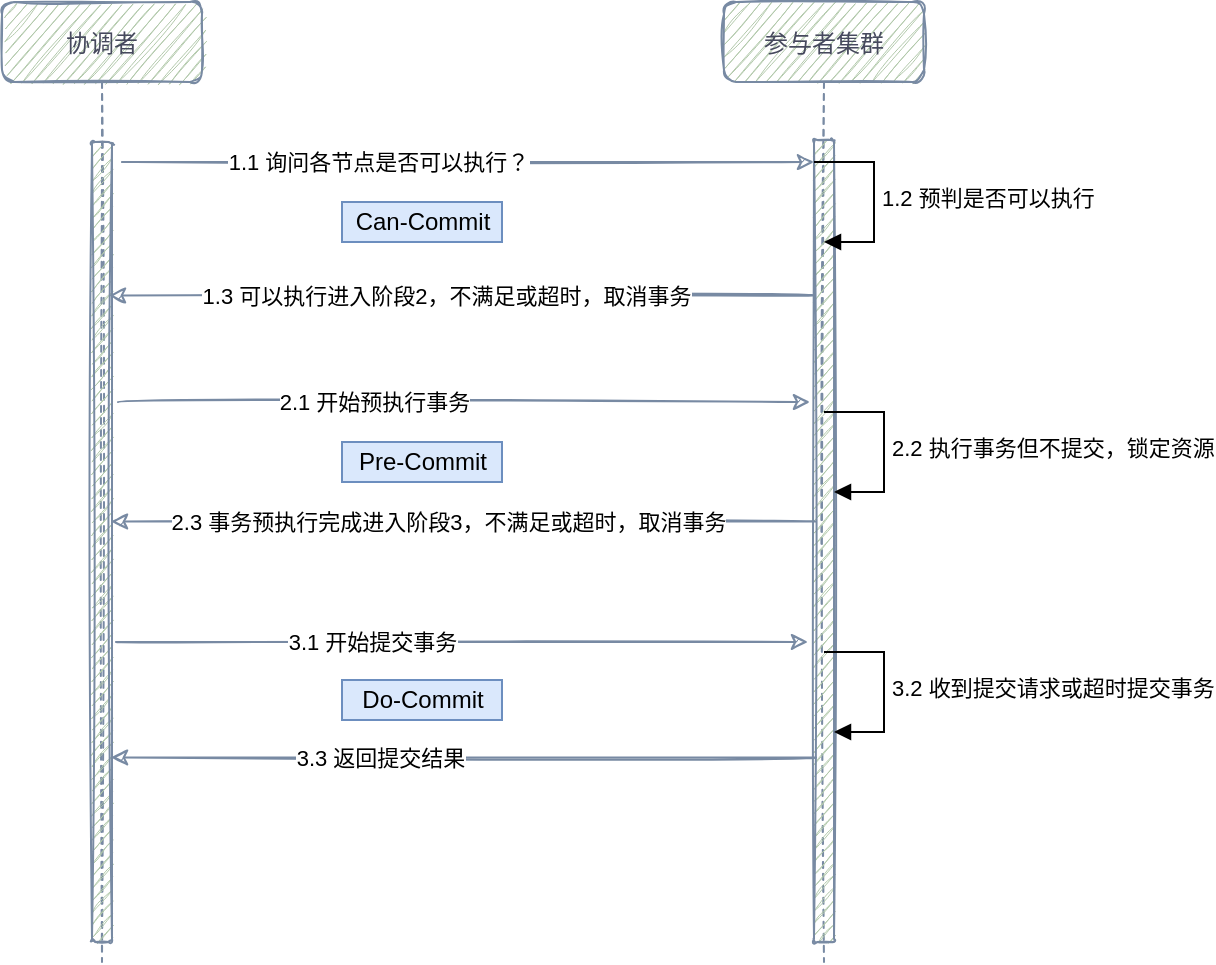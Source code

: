 <mxfile version="17.2.4" type="device"><diagram id="kgpKYQtTHZ0yAKxKKP6v" name="Page-1"><mxGraphModel dx="1038" dy="641" grid="1" gridSize="10" guides="1" tooltips="1" connect="1" arrows="1" fold="1" page="1" pageScale="1" pageWidth="850" pageHeight="1100" math="0" shadow="0"><root><mxCell id="0"/><mxCell id="1" parent="0"/><mxCell id="3nuBFxr9cyL0pnOWT2aG-1" value="协调者" style="shape=umlLifeline;perimeter=lifelinePerimeter;container=1;collapsible=0;recursiveResize=0;rounded=1;shadow=0;strokeWidth=1;fillColor=#B2C9AB;strokeColor=#788AA3;fontColor=#46495D;sketch=1;" parent="1" vertex="1"><mxGeometry x="120" y="80" width="100" height="480" as="geometry"/></mxCell><mxCell id="3nuBFxr9cyL0pnOWT2aG-2" value="" style="points=[];perimeter=orthogonalPerimeter;rounded=1;shadow=0;strokeWidth=1;fillColor=#B2C9AB;strokeColor=#788AA3;fontColor=#46495D;sketch=1;" parent="3nuBFxr9cyL0pnOWT2aG-1" vertex="1"><mxGeometry x="45" y="70" width="10" height="400" as="geometry"/></mxCell><mxCell id="HqX8ZsSEh7TVN0DgCFI_-1" value="参与者集群" style="shape=umlLifeline;perimeter=lifelinePerimeter;container=1;collapsible=0;recursiveResize=0;rounded=1;shadow=0;strokeWidth=1;fillColor=#B2C9AB;strokeColor=#788AA3;fontColor=#46495D;sketch=1;" parent="1" vertex="1"><mxGeometry x="481" y="80" width="100" height="480" as="geometry"/></mxCell><mxCell id="HqX8ZsSEh7TVN0DgCFI_-2" value="" style="points=[];perimeter=orthogonalPerimeter;rounded=1;shadow=0;strokeWidth=1;fillColor=#B2C9AB;strokeColor=#788AA3;fontColor=#46495D;sketch=1;" parent="HqX8ZsSEh7TVN0DgCFI_-1" vertex="1"><mxGeometry x="45" y="69" width="10" height="401" as="geometry"/></mxCell><mxCell id="Tn1mee1oWW8ozB2Bvxcz-9" value="1.2 预判是否可以执行" style="edgeStyle=orthogonalEdgeStyle;html=1;align=left;spacingLeft=2;endArrow=block;rounded=0;" edge="1" parent="HqX8ZsSEh7TVN0DgCFI_-1"><mxGeometry relative="1" as="geometry"><mxPoint x="45" y="80" as="sourcePoint"/><Array as="points"><mxPoint x="75" y="80"/><mxPoint x="75" y="120"/><mxPoint x="50" y="120"/></Array><mxPoint x="50" y="120" as="targetPoint"/></mxGeometry></mxCell><mxCell id="HqX8ZsSEh7TVN0DgCFI_-4" value="" style="endArrow=classic;html=1;rounded=1;exitX=1.5;exitY=0.053;exitDx=0;exitDy=0;exitPerimeter=0;strokeColor=#788AA3;fontColor=#46495D;sketch=1;curved=1;" parent="1" target="HqX8ZsSEh7TVN0DgCFI_-2" edge="1"><mxGeometry width="50" height="50" relative="1" as="geometry"><mxPoint x="180" y="160.0" as="sourcePoint"/><mxPoint x="341.2" y="191.77" as="targetPoint"/></mxGeometry></mxCell><mxCell id="Tn1mee1oWW8ozB2Bvxcz-5" value="1.1 询问各节点是否可以执行？" style="edgeLabel;html=1;align=center;verticalAlign=middle;resizable=0;points=[];" vertex="1" connectable="0" parent="HqX8ZsSEh7TVN0DgCFI_-4"><mxGeometry x="-0.701" relative="1" as="geometry"><mxPoint x="76" as="offset"/></mxGeometry></mxCell><mxCell id="HqX8ZsSEh7TVN0DgCFI_-6" value="" style="endArrow=classic;html=1;rounded=1;exitX=-0.4;exitY=0.129;exitDx=0;exitDy=0;exitPerimeter=0;strokeColor=#788AA3;fontColor=#46495D;sketch=1;curved=1;" parent="1" edge="1"><mxGeometry width="50" height="50" relative="1" as="geometry"><mxPoint x="526" y="226.729" as="sourcePoint"/><mxPoint x="173.5" y="226.729" as="targetPoint"/></mxGeometry></mxCell><mxCell id="Tn1mee1oWW8ozB2Bvxcz-10" value="1.3 可以执行进入阶段2，不满足或超时，取消事务" style="edgeLabel;html=1;align=center;verticalAlign=middle;resizable=0;points=[];" vertex="1" connectable="0" parent="HqX8ZsSEh7TVN0DgCFI_-6"><mxGeometry x="0.448" relative="1" as="geometry"><mxPoint x="71" as="offset"/></mxGeometry></mxCell><mxCell id="Tn1mee1oWW8ozB2Bvxcz-11" value="Can-Commit" style="text;html=1;align=center;verticalAlign=middle;resizable=0;points=[];autosize=1;strokeColor=#6c8ebf;fillColor=#dae8fc;" vertex="1" parent="1"><mxGeometry x="290" y="180" width="80" height="20" as="geometry"/></mxCell><mxCell id="Tn1mee1oWW8ozB2Bvxcz-12" value="" style="endArrow=classic;html=1;rounded=1;exitX=1.5;exitY=0.053;exitDx=0;exitDy=0;exitPerimeter=0;strokeColor=#788AA3;fontColor=#46495D;sketch=1;curved=1;" edge="1" parent="1"><mxGeometry width="50" height="50" relative="1" as="geometry"><mxPoint x="178" y="280" as="sourcePoint"/><mxPoint x="524" y="280" as="targetPoint"/></mxGeometry></mxCell><mxCell id="Tn1mee1oWW8ozB2Bvxcz-13" value="2.1 开始预执行事务" style="edgeLabel;html=1;align=center;verticalAlign=middle;resizable=0;points=[];" vertex="1" connectable="0" parent="Tn1mee1oWW8ozB2Bvxcz-12"><mxGeometry x="-0.701" relative="1" as="geometry"><mxPoint x="76" as="offset"/></mxGeometry></mxCell><mxCell id="Tn1mee1oWW8ozB2Bvxcz-14" value="2.2 执行事务但不提交，锁定资源" style="edgeStyle=orthogonalEdgeStyle;html=1;align=left;spacingLeft=2;endArrow=block;rounded=0;" edge="1" parent="1"><mxGeometry relative="1" as="geometry"><mxPoint x="531" y="285" as="sourcePoint"/><Array as="points"><mxPoint x="561" y="285"/><mxPoint x="561" y="325"/><mxPoint x="536" y="325"/></Array><mxPoint x="536" y="325" as="targetPoint"/></mxGeometry></mxCell><mxCell id="Tn1mee1oWW8ozB2Bvxcz-15" value="" style="endArrow=classic;html=1;rounded=1;exitX=-0.4;exitY=0.129;exitDx=0;exitDy=0;exitPerimeter=0;strokeColor=#788AA3;fontColor=#46495D;sketch=1;curved=1;" edge="1" parent="1"><mxGeometry width="50" height="50" relative="1" as="geometry"><mxPoint x="527" y="339.729" as="sourcePoint"/><mxPoint x="174.5" y="339.729" as="targetPoint"/></mxGeometry></mxCell><mxCell id="Tn1mee1oWW8ozB2Bvxcz-16" value="2.3 事务预执行完成进入阶段3，不满足或超时，取消事务" style="edgeLabel;html=1;align=center;verticalAlign=middle;resizable=0;points=[];" vertex="1" connectable="0" parent="Tn1mee1oWW8ozB2Bvxcz-15"><mxGeometry x="0.448" relative="1" as="geometry"><mxPoint x="71" as="offset"/></mxGeometry></mxCell><mxCell id="Tn1mee1oWW8ozB2Bvxcz-17" value="Pre-Commit" style="text;html=1;align=center;verticalAlign=middle;resizable=0;points=[];autosize=1;strokeColor=#6c8ebf;fillColor=#dae8fc;" vertex="1" parent="1"><mxGeometry x="290" y="300" width="80" height="20" as="geometry"/></mxCell><mxCell id="Tn1mee1oWW8ozB2Bvxcz-18" value="" style="endArrow=classic;html=1;rounded=1;exitX=1.5;exitY=0.053;exitDx=0;exitDy=0;exitPerimeter=0;strokeColor=#788AA3;fontColor=#46495D;sketch=1;curved=1;" edge="1" parent="1"><mxGeometry width="50" height="50" relative="1" as="geometry"><mxPoint x="177" y="400" as="sourcePoint"/><mxPoint x="523" y="400" as="targetPoint"/></mxGeometry></mxCell><mxCell id="Tn1mee1oWW8ozB2Bvxcz-19" value="3.1 开始提交事务" style="edgeLabel;html=1;align=center;verticalAlign=middle;resizable=0;points=[];" vertex="1" connectable="0" parent="Tn1mee1oWW8ozB2Bvxcz-18"><mxGeometry x="-0.701" relative="1" as="geometry"><mxPoint x="76" as="offset"/></mxGeometry></mxCell><mxCell id="Tn1mee1oWW8ozB2Bvxcz-21" value="" style="endArrow=classic;html=1;rounded=1;exitX=-0.4;exitY=0.129;exitDx=0;exitDy=0;exitPerimeter=0;strokeColor=#788AA3;fontColor=#46495D;sketch=1;curved=1;" edge="1" parent="1"><mxGeometry width="50" height="50" relative="1" as="geometry"><mxPoint x="527" y="457.729" as="sourcePoint"/><mxPoint x="174.5" y="457.729" as="targetPoint"/></mxGeometry></mxCell><mxCell id="Tn1mee1oWW8ozB2Bvxcz-22" value="3.3 返回提交结果" style="edgeLabel;html=1;align=center;verticalAlign=middle;resizable=0;points=[];" vertex="1" connectable="0" parent="Tn1mee1oWW8ozB2Bvxcz-21"><mxGeometry x="0.448" relative="1" as="geometry"><mxPoint x="37" as="offset"/></mxGeometry></mxCell><mxCell id="Tn1mee1oWW8ozB2Bvxcz-23" value="3.2 收到提交请求或超时提交事务" style="edgeStyle=orthogonalEdgeStyle;html=1;align=left;spacingLeft=2;endArrow=block;rounded=0;" edge="1" parent="1"><mxGeometry relative="1" as="geometry"><mxPoint x="531" y="405" as="sourcePoint"/><Array as="points"><mxPoint x="561" y="405"/><mxPoint x="561" y="445"/><mxPoint x="536" y="445"/></Array><mxPoint x="536" y="445" as="targetPoint"/></mxGeometry></mxCell><mxCell id="Tn1mee1oWW8ozB2Bvxcz-24" value="Do-Commit" style="text;html=1;align=center;verticalAlign=middle;resizable=0;points=[];autosize=1;strokeColor=#6c8ebf;fillColor=#dae8fc;" vertex="1" parent="1"><mxGeometry x="290" y="419" width="80" height="20" as="geometry"/></mxCell></root></mxGraphModel></diagram></mxfile>